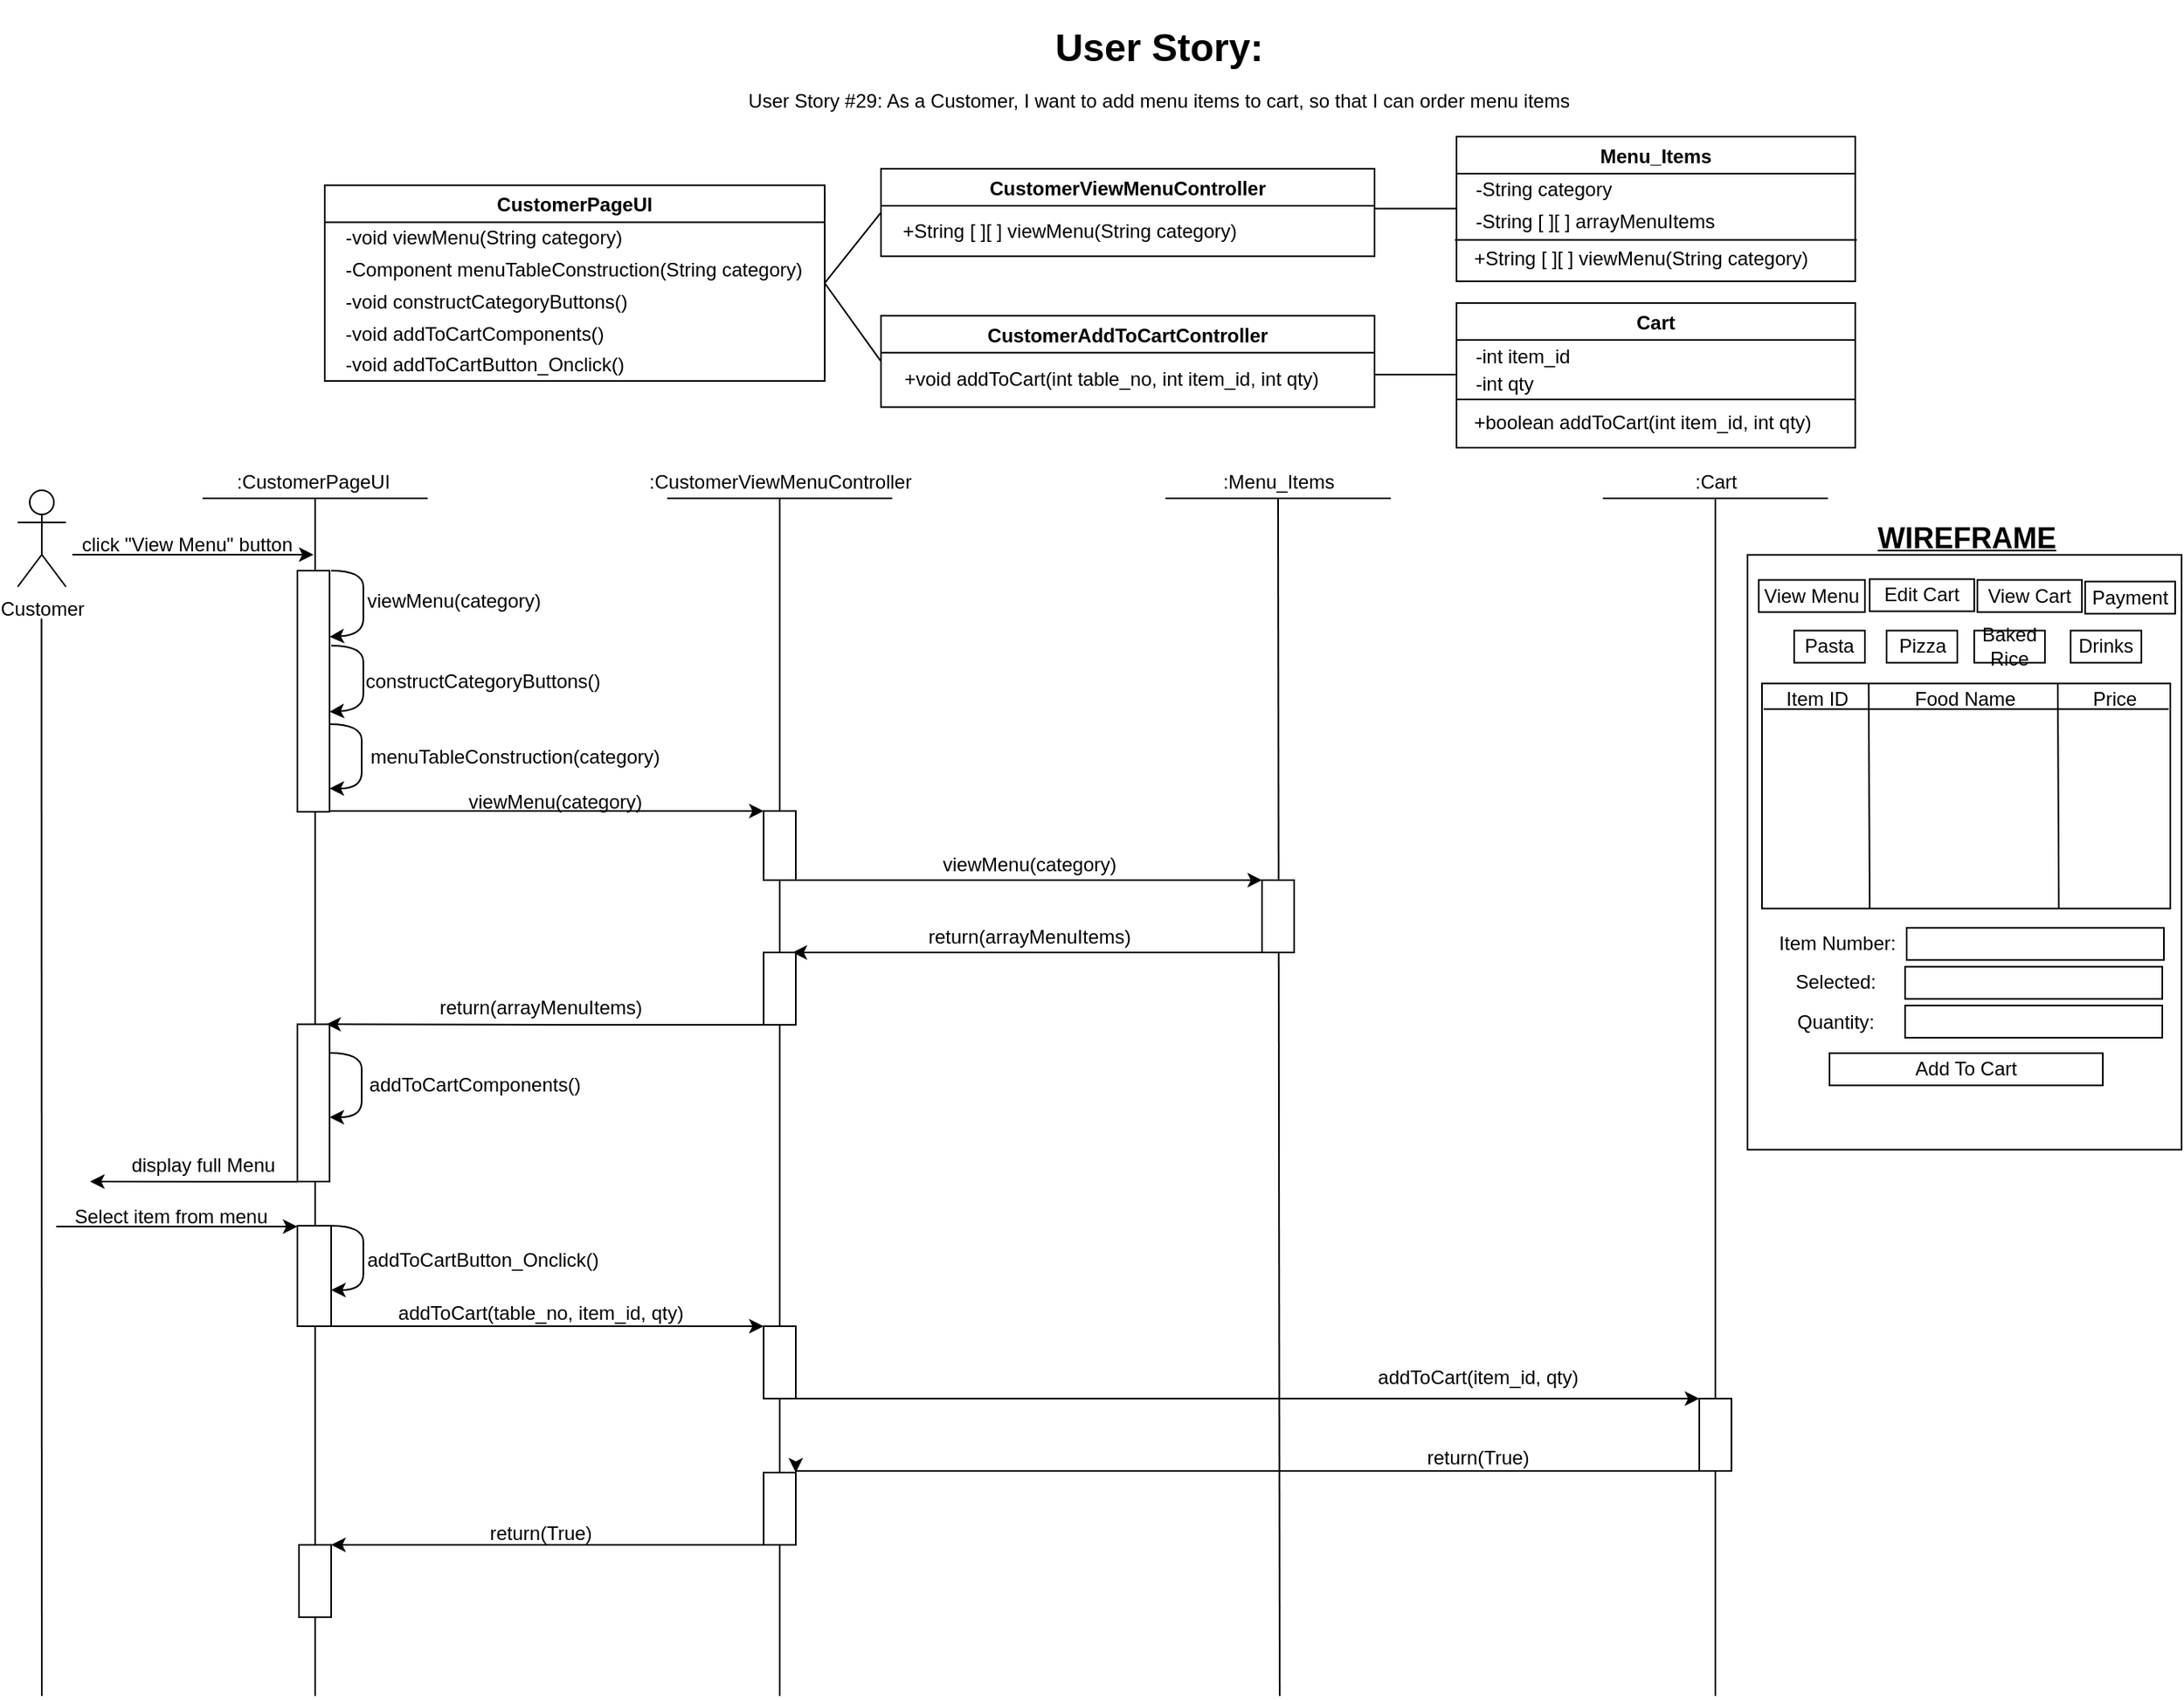 <mxfile version="17.4.2" type="device"><diagram id="kgpKYQtTHZ0yAKxKKP6v" name="Page-1"><mxGraphModel dx="1579" dy="1915" grid="1" gridSize="10" guides="1" tooltips="1" connect="1" arrows="1" fold="1" page="1" pageScale="1" pageWidth="1100" pageHeight="850" math="0" shadow="0"><root><mxCell id="0"/><mxCell id="1" parent="0"/><mxCell id="3pkiMZ76L7Jx5bTfX0Fe-14" value="Cart" style="swimlane;" vertex="1" parent="1"><mxGeometry x="920" y="163.55" width="248" height="90" as="geometry"/></mxCell><mxCell id="3pkiMZ76L7Jx5bTfX0Fe-18" value="-int item_id" style="text;html=1;align=left;verticalAlign=middle;resizable=0;points=[];autosize=1;strokeColor=none;fillColor=none;" vertex="1" parent="3pkiMZ76L7Jx5bTfX0Fe-14"><mxGeometry x="10" y="23" width="70" height="20" as="geometry"/></mxCell><mxCell id="3pkiMZ76L7Jx5bTfX0Fe-21" value="-int qty" style="text;html=1;align=left;verticalAlign=middle;resizable=0;points=[];autosize=1;strokeColor=none;fillColor=none;" vertex="1" parent="3pkiMZ76L7Jx5bTfX0Fe-14"><mxGeometry x="10" y="40" width="50" height="20" as="geometry"/></mxCell><mxCell id="3pkiMZ76L7Jx5bTfX0Fe-15" value="" style="endArrow=none;html=1;rounded=0;entryX=1;entryY=0.75;entryDx=0;entryDy=0;exitX=0;exitY=0.75;exitDx=0;exitDy=0;" edge="1" parent="3pkiMZ76L7Jx5bTfX0Fe-14"><mxGeometry width="50" height="50" relative="1" as="geometry"><mxPoint y="60" as="sourcePoint"/><mxPoint x="248" y="60" as="targetPoint"/></mxGeometry></mxCell><mxCell id="jZgrcrFYeaZh8gr0yXMg-41" value="" style="rounded=0;whiteSpace=wrap;html=1;" parent="1" vertex="1"><mxGeometry x="1101" y="320.17" width="270" height="370" as="geometry"/></mxCell><mxCell id="jZgrcrFYeaZh8gr0yXMg-58" value="" style="endArrow=none;html=1;rounded=0;fontSize=17;" parent="1" edge="1"><mxGeometry width="50" height="50" relative="1" as="geometry"><mxPoint x="210" y="1030" as="sourcePoint"/><mxPoint x="210" y="285.5" as="targetPoint"/></mxGeometry></mxCell><mxCell id="jZgrcrFYeaZh8gr0yXMg-2" value="CustomerPageUI" style="swimlane;" parent="1" vertex="1"><mxGeometry x="216" y="90.21" width="311" height="121.79" as="geometry"/></mxCell><mxCell id="jZgrcrFYeaZh8gr0yXMg-3" value="-void viewMenu(String category)" style="text;html=1;align=left;verticalAlign=middle;resizable=0;points=[];autosize=1;strokeColor=none;fillColor=none;" parent="jZgrcrFYeaZh8gr0yXMg-2" vertex="1"><mxGeometry x="11" y="23" width="190" height="20" as="geometry"/></mxCell><mxCell id="UyJxPFIOWj1iNq7rBaPs-1" value="-Component menuTableConstruction(String category)" style="text;html=1;align=left;verticalAlign=middle;resizable=0;points=[];autosize=1;strokeColor=none;fillColor=none;" parent="jZgrcrFYeaZh8gr0yXMg-2" vertex="1"><mxGeometry x="11" y="43" width="300" height="20" as="geometry"/></mxCell><mxCell id="3pkiMZ76L7Jx5bTfX0Fe-1" value="-void constructCategoryButtons()" style="text;html=1;align=left;verticalAlign=middle;resizable=0;points=[];autosize=1;strokeColor=none;fillColor=none;" vertex="1" parent="jZgrcrFYeaZh8gr0yXMg-2"><mxGeometry x="11" y="63" width="190" height="20" as="geometry"/></mxCell><mxCell id="3pkiMZ76L7Jx5bTfX0Fe-9" value="-void addToCartComponents()" style="text;html=1;align=left;verticalAlign=middle;resizable=0;points=[];autosize=1;strokeColor=none;fillColor=none;" vertex="1" parent="jZgrcrFYeaZh8gr0yXMg-2"><mxGeometry x="11" y="83" width="180" height="20" as="geometry"/></mxCell><mxCell id="3pkiMZ76L7Jx5bTfX0Fe-10" value="-void addToCartButton_Onclick()" style="text;html=1;align=left;verticalAlign=middle;resizable=0;points=[];autosize=1;strokeColor=none;fillColor=none;" vertex="1" parent="jZgrcrFYeaZh8gr0yXMg-2"><mxGeometry x="11" y="101.79" width="190" height="20" as="geometry"/></mxCell><mxCell id="jZgrcrFYeaZh8gr0yXMg-6" value="CustomerViewMenuController" style="swimlane;startSize=23;" parent="1" vertex="1"><mxGeometry x="562" y="80" width="307" height="54.32" as="geometry"/></mxCell><mxCell id="jZgrcrFYeaZh8gr0yXMg-7" value="&lt;div style=&quot;text-align: left&quot;&gt;+String [ ][ ] viewMenu(String category)&lt;/div&gt;" style="text;html=1;align=center;verticalAlign=middle;resizable=0;points=[];autosize=1;strokeColor=none;fillColor=none;" parent="jZgrcrFYeaZh8gr0yXMg-6" vertex="1"><mxGeometry x="7" y="28.75" width="220" height="20" as="geometry"/></mxCell><mxCell id="jZgrcrFYeaZh8gr0yXMg-8" value="Menu_Items" style="swimlane;" parent="1" vertex="1"><mxGeometry x="920" y="60.0" width="248" height="90" as="geometry"/></mxCell><mxCell id="jZgrcrFYeaZh8gr0yXMg-12" value="" style="endArrow=none;html=1;rounded=0;" parent="jZgrcrFYeaZh8gr0yXMg-8" edge="1"><mxGeometry width="50" height="50" relative="1" as="geometry"><mxPoint x="-1" y="64.25" as="sourcePoint"/><mxPoint x="249" y="64.25" as="targetPoint"/></mxGeometry></mxCell><mxCell id="jZgrcrFYeaZh8gr0yXMg-13" value="&lt;div style=&quot;text-align: justify&quot;&gt;+String [ ][ ] viewMenu(String category)&lt;/div&gt;" style="text;html=1;align=left;verticalAlign=middle;resizable=0;points=[];autosize=1;strokeColor=none;fillColor=none;" parent="jZgrcrFYeaZh8gr0yXMg-8" vertex="1"><mxGeometry x="9" y="66" width="220" height="20" as="geometry"/></mxCell><mxCell id="8a033JhcUuYnLw-s18lT-4" value="-String [ ][ ] arrayMenuItems" style="text;html=1;align=left;verticalAlign=middle;resizable=0;points=[];autosize=1;strokeColor=none;fillColor=none;" parent="jZgrcrFYeaZh8gr0yXMg-8" vertex="1"><mxGeometry x="10" y="43" width="160" height="20" as="geometry"/></mxCell><mxCell id="UyJxPFIOWj1iNq7rBaPs-8" value="-String category" style="text;html=1;align=left;verticalAlign=middle;resizable=0;points=[];autosize=1;strokeColor=none;fillColor=none;" parent="jZgrcrFYeaZh8gr0yXMg-8" vertex="1"><mxGeometry x="10" y="23" width="100" height="20" as="geometry"/></mxCell><mxCell id="jZgrcrFYeaZh8gr0yXMg-15" value="" style="endArrow=none;html=1;rounded=0;exitX=1;exitY=0.5;exitDx=0;exitDy=0;entryX=0;entryY=0.5;entryDx=0;entryDy=0;" parent="1" source="jZgrcrFYeaZh8gr0yXMg-2" target="jZgrcrFYeaZh8gr0yXMg-6" edge="1"><mxGeometry width="50" height="50" relative="1" as="geometry"><mxPoint x="753" y="411.33" as="sourcePoint"/><mxPoint x="803" y="361.33" as="targetPoint"/></mxGeometry></mxCell><mxCell id="jZgrcrFYeaZh8gr0yXMg-16" value="" style="endArrow=none;html=1;rounded=0;entryX=0;entryY=0.5;entryDx=0;entryDy=0;exitX=1;exitY=0.5;exitDx=0;exitDy=0;" parent="1" edge="1"><mxGeometry width="50" height="50" relative="1" as="geometry"><mxPoint x="869" y="104.71" as="sourcePoint"/><mxPoint x="920" y="104.71" as="targetPoint"/></mxGeometry></mxCell><mxCell id="jZgrcrFYeaZh8gr0yXMg-17" style="edgeStyle=orthogonalEdgeStyle;rounded=0;orthogonalLoop=1;jettySize=auto;html=1;" parent="1" edge="1"><mxGeometry relative="1" as="geometry"><mxPoint x="209" y="320" as="targetPoint"/><Array as="points"><mxPoint x="109" y="320"/><mxPoint x="109" y="320"/></Array><mxPoint x="59" y="320" as="sourcePoint"/></mxGeometry></mxCell><mxCell id="jZgrcrFYeaZh8gr0yXMg-18" value="Customer" style="shape=umlActor;verticalLabelPosition=bottom;verticalAlign=top;html=1;outlineConnect=0;" parent="1" vertex="1"><mxGeometry x="25" y="280" width="30" height="60" as="geometry"/></mxCell><mxCell id="jZgrcrFYeaZh8gr0yXMg-19" value=":CustomerPageUI" style="text;html=1;strokeColor=none;fillColor=none;align=center;verticalAlign=middle;whiteSpace=wrap;rounded=0;" parent="1" vertex="1"><mxGeometry x="179" y="260" width="60" height="30" as="geometry"/></mxCell><mxCell id="jZgrcrFYeaZh8gr0yXMg-20" value=":CustomerViewMenuController" style="text;html=1;align=center;verticalAlign=middle;resizable=0;points=[];autosize=1;strokeColor=none;fillColor=none;" parent="1" vertex="1"><mxGeometry x="409" y="265" width="180" height="20" as="geometry"/></mxCell><mxCell id="jZgrcrFYeaZh8gr0yXMg-21" value=":Menu_Items" style="text;html=1;align=center;verticalAlign=middle;resizable=0;points=[];autosize=1;strokeColor=none;fillColor=none;" parent="1" vertex="1"><mxGeometry x="769" y="265" width="80" height="20" as="geometry"/></mxCell><mxCell id="jZgrcrFYeaZh8gr0yXMg-22" value="" style="endArrow=none;html=1;rounded=0;" parent="1" edge="1"><mxGeometry width="50" height="50" relative="1" as="geometry"><mxPoint x="140" y="285" as="sourcePoint"/><mxPoint x="280.0" y="285" as="targetPoint"/></mxGeometry></mxCell><mxCell id="jZgrcrFYeaZh8gr0yXMg-23" value="" style="endArrow=none;html=1;rounded=0;" parent="1" edge="1"><mxGeometry width="50" height="50" relative="1" as="geometry"><mxPoint x="429.0" y="285" as="sourcePoint"/><mxPoint x="569" y="285" as="targetPoint"/></mxGeometry></mxCell><mxCell id="jZgrcrFYeaZh8gr0yXMg-24" value="" style="endArrow=none;html=1;rounded=0;" parent="1" edge="1"><mxGeometry width="50" height="50" relative="1" as="geometry"><mxPoint x="739" y="285" as="sourcePoint"/><mxPoint x="879" y="285" as="targetPoint"/></mxGeometry></mxCell><mxCell id="jZgrcrFYeaZh8gr0yXMg-27" value="" style="endArrow=classic;html=1;rounded=0;entryX=0;entryY=0;entryDx=0;entryDy=0;" parent="1" edge="1"><mxGeometry width="50" height="50" relative="1" as="geometry"><mxPoint x="209" y="479.5" as="sourcePoint"/><mxPoint x="489" y="479.5" as="targetPoint"/></mxGeometry></mxCell><mxCell id="jZgrcrFYeaZh8gr0yXMg-28" value="&lt;div style=&quot;text-align: left&quot;&gt;&lt;span&gt;viewMenu(category)&lt;/span&gt;&lt;/div&gt;" style="text;html=1;align=center;verticalAlign=middle;resizable=0;points=[];autosize=1;strokeColor=none;fillColor=none;" parent="1" vertex="1"><mxGeometry x="299" y="463.5" width="120" height="20" as="geometry"/></mxCell><mxCell id="jZgrcrFYeaZh8gr0yXMg-29" style="edgeStyle=orthogonalEdgeStyle;rounded=0;orthogonalLoop=1;jettySize=auto;html=1;exitX=1;exitY=1;exitDx=0;exitDy=0;entryX=0;entryY=0;entryDx=0;entryDy=0;" parent="1" source="jZgrcrFYeaZh8gr0yXMg-57" target="jZgrcrFYeaZh8gr0yXMg-53" edge="1"><mxGeometry relative="1" as="geometry"><Array as="points"><mxPoint x="723" y="522.5"/><mxPoint x="723" y="522.5"/></Array><mxPoint x="509" y="527.5" as="sourcePoint"/></mxGeometry></mxCell><mxCell id="jZgrcrFYeaZh8gr0yXMg-30" value="" style="endArrow=none;html=1;rounded=0;startArrow=none;entryX=0.5;entryY=1;entryDx=0;entryDy=0;entryPerimeter=0;" parent="1" source="jZgrcrFYeaZh8gr0yXMg-100" target="jZgrcrFYeaZh8gr0yXMg-20" edge="1"><mxGeometry width="50" height="50" relative="1" as="geometry"><mxPoint x="499" y="962.5" as="sourcePoint"/><mxPoint x="497" y="280" as="targetPoint"/></mxGeometry></mxCell><mxCell id="jZgrcrFYeaZh8gr0yXMg-31" value="&lt;div style=&quot;text-align: justify&quot;&gt;&lt;span&gt;viewMenu(category)&lt;/span&gt;&lt;/div&gt;" style="text;html=1;align=center;verticalAlign=middle;resizable=0;points=[];autosize=1;strokeColor=none;fillColor=none;" parent="1" vertex="1"><mxGeometry x="594" y="502.5" width="120" height="20" as="geometry"/></mxCell><mxCell id="jZgrcrFYeaZh8gr0yXMg-34" value="" style="endArrow=none;html=1;rounded=0;entryX=0.5;entryY=0.982;entryDx=0;entryDy=0;entryPerimeter=0;" parent="1" target="jZgrcrFYeaZh8gr0yXMg-21" edge="1"><mxGeometry width="50" height="50" relative="1" as="geometry"><mxPoint x="810" y="1030" as="sourcePoint"/><mxPoint x="809" y="290" as="targetPoint"/></mxGeometry></mxCell><mxCell id="jZgrcrFYeaZh8gr0yXMg-42" value="View Menu" style="rounded=0;whiteSpace=wrap;html=1;" parent="1" vertex="1"><mxGeometry x="1108" y="335.76" width="66" height="20" as="geometry"/></mxCell><mxCell id="jZgrcrFYeaZh8gr0yXMg-44" value="Edit Cart" style="rounded=0;whiteSpace=wrap;html=1;" parent="1" vertex="1"><mxGeometry x="1177" y="335.26" width="65" height="20" as="geometry"/></mxCell><mxCell id="jZgrcrFYeaZh8gr0yXMg-45" value="View Cart" style="rounded=0;whiteSpace=wrap;html=1;" parent="1" vertex="1"><mxGeometry x="1244" y="335.76" width="65" height="20" as="geometry"/></mxCell><mxCell id="jZgrcrFYeaZh8gr0yXMg-46" value="Payment" style="rounded=0;whiteSpace=wrap;html=1;" parent="1" vertex="1"><mxGeometry x="1311" y="336.76" width="56" height="20" as="geometry"/></mxCell><mxCell id="jZgrcrFYeaZh8gr0yXMg-51" value="Add To Cart" style="rounded=0;whiteSpace=wrap;html=1;" parent="1" vertex="1"><mxGeometry x="1152" y="630.17" width="170" height="20" as="geometry"/></mxCell><mxCell id="jZgrcrFYeaZh8gr0yXMg-52" value="&lt;b&gt;&lt;u&gt;&lt;font style=&quot;font-size: 18px&quot;&gt;WIREFRAME&lt;/font&gt;&lt;/u&gt;&lt;/b&gt;" style="text;html=1;align=center;verticalAlign=middle;resizable=0;points=[];autosize=1;strokeColor=none;fillColor=none;" parent="1" vertex="1"><mxGeometry x="1172" y="300.17" width="130" height="20" as="geometry"/></mxCell><mxCell id="jZgrcrFYeaZh8gr0yXMg-102" style="edgeStyle=orthogonalEdgeStyle;rounded=0;orthogonalLoop=1;jettySize=auto;html=1;exitX=0;exitY=1;exitDx=0;exitDy=0;entryX=0.5;entryY=0;entryDx=0;entryDy=0;fontSize=12;" parent="1" edge="1"><mxGeometry relative="1" as="geometry"><mxPoint x="807" y="567.5" as="sourcePoint"/><mxPoint x="507" y="567.5" as="targetPoint"/><Array as="points"><mxPoint x="663" y="567.5"/><mxPoint x="663" y="567.5"/></Array></mxGeometry></mxCell><mxCell id="jZgrcrFYeaZh8gr0yXMg-53" value="" style="rounded=0;whiteSpace=wrap;html=1;" parent="1" vertex="1"><mxGeometry x="799" y="522.5" width="20" height="45" as="geometry"/></mxCell><mxCell id="jZgrcrFYeaZh8gr0yXMg-54" value="click &quot;View Menu&quot; button" style="text;html=1;align=center;verticalAlign=middle;resizable=0;points=[];autosize=1;strokeColor=none;fillColor=none;" parent="1" vertex="1"><mxGeometry x="55" y="304" width="150" height="20" as="geometry"/></mxCell><mxCell id="jZgrcrFYeaZh8gr0yXMg-57" value="" style="rounded=0;whiteSpace=wrap;html=1;" parent="1" vertex="1"><mxGeometry x="489" y="479.5" width="20" height="43" as="geometry"/></mxCell><mxCell id="jZgrcrFYeaZh8gr0yXMg-63" value="" style="curved=1;endArrow=classic;html=1;rounded=0;entryX=0.95;entryY=0.392;entryDx=0;entryDy=0;exitX=1;exitY=0;exitDx=0;exitDy=0;entryPerimeter=0;" parent="1" edge="1"><mxGeometry width="50" height="50" relative="1" as="geometry"><mxPoint x="220" y="330" as="sourcePoint"/><mxPoint x="219.0" y="371.16" as="targetPoint"/><Array as="points"><mxPoint x="240" y="330"/><mxPoint x="240" y="350"/><mxPoint x="240" y="370"/></Array></mxGeometry></mxCell><mxCell id="jZgrcrFYeaZh8gr0yXMg-64" value="" style="rounded=0;whiteSpace=wrap;html=1;" parent="1" vertex="1"><mxGeometry x="199" y="330" width="20" height="150" as="geometry"/></mxCell><mxCell id="jZgrcrFYeaZh8gr0yXMg-65" value="&lt;span style=&quot;font-size: 12px&quot;&gt;viewMenu(category)&lt;/span&gt;" style="text;html=1;align=center;verticalAlign=middle;resizable=0;points=[];autosize=1;strokeColor=none;fillColor=none;fontSize=16;" parent="1" vertex="1"><mxGeometry x="236" y="332.09" width="120" height="30" as="geometry"/></mxCell><mxCell id="jZgrcrFYeaZh8gr0yXMg-84" value="" style="rounded=0;whiteSpace=wrap;html=1;" parent="1" vertex="1"><mxGeometry x="1110" y="400.17" width="254" height="140" as="geometry"/></mxCell><mxCell id="jZgrcrFYeaZh8gr0yXMg-81" value="Item Number:" style="text;html=1;strokeColor=none;fillColor=none;align=center;verticalAlign=middle;whiteSpace=wrap;rounded=0;" parent="1" vertex="1"><mxGeometry x="1114" y="548" width="86" height="28.33" as="geometry"/></mxCell><mxCell id="jZgrcrFYeaZh8gr0yXMg-82" value="" style="rounded=0;whiteSpace=wrap;html=1;" parent="1" vertex="1"><mxGeometry x="1200" y="552.17" width="160" height="20" as="geometry"/></mxCell><mxCell id="jZgrcrFYeaZh8gr0yXMg-85" value="Item ID" style="text;html=1;align=center;verticalAlign=middle;resizable=0;points=[];autosize=1;strokeColor=none;fillColor=none;" parent="1" vertex="1"><mxGeometry x="1119" y="400.17" width="50" height="20" as="geometry"/></mxCell><mxCell id="jZgrcrFYeaZh8gr0yXMg-86" value="Food Name" style="text;html=1;align=center;verticalAlign=middle;resizable=0;points=[];autosize=1;strokeColor=none;fillColor=none;" parent="1" vertex="1"><mxGeometry x="1196" y="400.17" width="80" height="20" as="geometry"/></mxCell><mxCell id="jZgrcrFYeaZh8gr0yXMg-88" value="Price" style="text;html=1;align=center;verticalAlign=middle;resizable=0;points=[];autosize=1;strokeColor=none;fillColor=none;" parent="1" vertex="1"><mxGeometry x="1309" y="400.17" width="40" height="20" as="geometry"/></mxCell><mxCell id="jZgrcrFYeaZh8gr0yXMg-90" value="" style="endArrow=none;html=1;rounded=0;entryX=0.033;entryY=-0.067;entryDx=0;entryDy=0;entryPerimeter=0;exitX=0.194;exitY=0.99;exitDx=0;exitDy=0;exitPerimeter=0;" parent="1" edge="1"><mxGeometry width="50" height="50" relative="1" as="geometry"><mxPoint x="1176.996" y="540.17" as="sourcePoint"/><mxPoint x="1176.36" y="400.23" as="targetPoint"/></mxGeometry></mxCell><mxCell id="jZgrcrFYeaZh8gr0yXMg-92" value="" style="endArrow=none;html=1;rounded=0;entryX=0.033;entryY=-0.067;entryDx=0;entryDy=0;entryPerimeter=0;exitX=0.194;exitY=0.99;exitDx=0;exitDy=0;exitPerimeter=0;" parent="1" edge="1"><mxGeometry width="50" height="50" relative="1" as="geometry"><mxPoint x="1294.636" y="540.11" as="sourcePoint"/><mxPoint x="1294" y="400.17" as="targetPoint"/></mxGeometry></mxCell><mxCell id="jZgrcrFYeaZh8gr0yXMg-94" value="" style="endArrow=none;html=1;rounded=0;exitX=0.194;exitY=0.99;exitDx=0;exitDy=0;exitPerimeter=0;" parent="1" edge="1"><mxGeometry width="50" height="50" relative="1" as="geometry"><mxPoint x="1110.996" y="416.17" as="sourcePoint"/><mxPoint x="1363" y="416.17" as="targetPoint"/></mxGeometry></mxCell><mxCell id="jZgrcrFYeaZh8gr0yXMg-99" value="&lt;h1&gt;User Story:&lt;br&gt;&lt;font style=&quot;font-size: 12px ; font-weight: normal&quot;&gt;User Story #29: As a Customer, I want to add menu items to cart, so that I can order menu items&lt;/font&gt;&lt;/h1&gt;" style="text;html=1;strokeColor=none;fillColor=none;spacing=5;spacingTop=-20;whiteSpace=wrap;overflow=hidden;rounded=0;align=center;" parent="1" vertex="1"><mxGeometry x="445" y="-15" width="580" height="75" as="geometry"/></mxCell><mxCell id="jZgrcrFYeaZh8gr0yXMg-100" value="" style="rounded=0;whiteSpace=wrap;html=1;" parent="1" vertex="1"><mxGeometry x="489" y="567.5" width="20" height="45" as="geometry"/></mxCell><mxCell id="jZgrcrFYeaZh8gr0yXMg-101" value="" style="endArrow=none;html=1;rounded=0;startArrow=none;entryX=0.5;entryY=1;entryDx=0;entryDy=0;entryPerimeter=0;" parent="1" target="jZgrcrFYeaZh8gr0yXMg-100" edge="1"><mxGeometry width="50" height="50" relative="1" as="geometry"><mxPoint x="499" y="1030" as="sourcePoint"/><mxPoint x="499" y="274.27" as="targetPoint"/></mxGeometry></mxCell><mxCell id="jZgrcrFYeaZh8gr0yXMg-103" value="return(arrayMenuItems)" style="text;html=1;align=center;verticalAlign=middle;resizable=0;points=[];autosize=1;strokeColor=none;fillColor=none;fontSize=12;" parent="1" vertex="1"><mxGeometry x="584" y="547.83" width="140" height="20" as="geometry"/></mxCell><mxCell id="jZgrcrFYeaZh8gr0yXMg-104" style="edgeStyle=orthogonalEdgeStyle;rounded=0;orthogonalLoop=1;jettySize=auto;html=1;entryX=0.5;entryY=0;entryDx=0;entryDy=0;fontSize=12;" parent="1" edge="1"><mxGeometry relative="1" as="geometry"><mxPoint x="493" y="612.5" as="sourcePoint"/><mxPoint x="217" y="612.17" as="targetPoint"/><Array as="points"><mxPoint x="373" y="612.17"/><mxPoint x="373" y="612.17"/></Array></mxGeometry></mxCell><mxCell id="jZgrcrFYeaZh8gr0yXMg-105" value="" style="rounded=0;whiteSpace=wrap;html=1;" parent="1" vertex="1"><mxGeometry x="199" y="612.17" width="20" height="97.83" as="geometry"/></mxCell><mxCell id="zjGWkaBwXdOVX580WXJV-7" value="" style="endArrow=none;html=1;rounded=0;" parent="1" edge="1"><mxGeometry width="50" height="50" relative="1" as="geometry"><mxPoint x="40" y="1030" as="sourcePoint"/><mxPoint x="39.8" y="359.77" as="targetPoint"/></mxGeometry></mxCell><mxCell id="8a033JhcUuYnLw-s18lT-1" value="" style="curved=1;endArrow=classic;html=1;rounded=0;entryX=1;entryY=1;entryDx=0;entryDy=0;exitX=1;exitY=0;exitDx=0;exitDy=0;" parent="1" edge="1"><mxGeometry width="50" height="50" relative="1" as="geometry"><mxPoint x="219" y="425.5" as="sourcePoint"/><mxPoint x="219" y="465.5" as="targetPoint"/><Array as="points"><mxPoint x="239" y="425.5"/><mxPoint x="239" y="445.5"/><mxPoint x="239" y="465.5"/></Array></mxGeometry></mxCell><mxCell id="8a033JhcUuYnLw-s18lT-3" value="&lt;span style=&quot;font-size: 12px&quot;&gt;menuTableConstruction(category)&lt;/span&gt;" style="text;html=1;align=center;verticalAlign=middle;resizable=0;points=[];autosize=1;strokeColor=none;fillColor=none;fontSize=16;" parent="1" vertex="1"><mxGeometry x="234" y="428.5" width="200" height="30" as="geometry"/></mxCell><mxCell id="UyJxPFIOWj1iNq7rBaPs-9" value="" style="endArrow=classic;html=1;rounded=0;" parent="1" edge="1"><mxGeometry width="50" height="50" relative="1" as="geometry"><mxPoint x="199" y="710.17" as="sourcePoint"/><mxPoint x="70" y="710" as="targetPoint"/></mxGeometry></mxCell><mxCell id="UyJxPFIOWj1iNq7rBaPs-10" value="display full Menu" style="text;html=1;align=center;verticalAlign=middle;resizable=0;points=[];autosize=1;strokeColor=none;fillColor=none;" parent="1" vertex="1"><mxGeometry x="90" y="690.17" width="100" height="20" as="geometry"/></mxCell><mxCell id="UyJxPFIOWj1iNq7rBaPs-11" value="Pasta" style="rounded=0;whiteSpace=wrap;html=1;" parent="1" vertex="1"><mxGeometry x="1130" y="367.26" width="44" height="20" as="geometry"/></mxCell><mxCell id="UyJxPFIOWj1iNq7rBaPs-12" value="Pizza" style="rounded=0;whiteSpace=wrap;html=1;" parent="1" vertex="1"><mxGeometry x="1187.5" y="367.26" width="44" height="20" as="geometry"/></mxCell><mxCell id="UyJxPFIOWj1iNq7rBaPs-13" value="Baked Rice" style="rounded=0;whiteSpace=wrap;html=1;" parent="1" vertex="1"><mxGeometry x="1242" y="367.26" width="44" height="20" as="geometry"/></mxCell><mxCell id="UyJxPFIOWj1iNq7rBaPs-14" value="Drinks" style="rounded=0;whiteSpace=wrap;html=1;" parent="1" vertex="1"><mxGeometry x="1302" y="367.26" width="44" height="20" as="geometry"/></mxCell><mxCell id="UyJxPFIOWj1iNq7rBaPs-18" value="Selected:" style="text;html=1;strokeColor=none;fillColor=none;align=center;verticalAlign=middle;whiteSpace=wrap;rounded=0;" parent="1" vertex="1"><mxGeometry x="1113" y="572.17" width="86" height="28.33" as="geometry"/></mxCell><mxCell id="UyJxPFIOWj1iNq7rBaPs-19" value="" style="rounded=0;whiteSpace=wrap;html=1;" parent="1" vertex="1"><mxGeometry x="1199" y="576.34" width="160" height="20" as="geometry"/></mxCell><mxCell id="UyJxPFIOWj1iNq7rBaPs-20" value="Quantity:" style="text;html=1;strokeColor=none;fillColor=none;align=center;verticalAlign=middle;whiteSpace=wrap;rounded=0;" parent="1" vertex="1"><mxGeometry x="1113" y="596.34" width="86" height="28.33" as="geometry"/></mxCell><mxCell id="UyJxPFIOWj1iNq7rBaPs-21" value="" style="rounded=0;whiteSpace=wrap;html=1;" parent="1" vertex="1"><mxGeometry x="1199" y="600.51" width="160" height="20" as="geometry"/></mxCell><mxCell id="3pkiMZ76L7Jx5bTfX0Fe-4" value="return(arrayMenuItems)" style="text;html=1;align=center;verticalAlign=middle;resizable=0;points=[];autosize=1;strokeColor=none;fillColor=none;fontSize=12;" vertex="1" parent="1"><mxGeometry x="280" y="592.0" width="140" height="20" as="geometry"/></mxCell><mxCell id="3pkiMZ76L7Jx5bTfX0Fe-5" value="" style="curved=1;endArrow=classic;html=1;rounded=0;entryX=0.95;entryY=0.392;entryDx=0;entryDy=0;exitX=1;exitY=0;exitDx=0;exitDy=0;entryPerimeter=0;" edge="1" parent="1"><mxGeometry width="50" height="50" relative="1" as="geometry"><mxPoint x="220" y="376.59" as="sourcePoint"/><mxPoint x="219.0" y="417.75" as="targetPoint"/><Array as="points"><mxPoint x="240" y="376.59"/><mxPoint x="240" y="396.59"/><mxPoint x="240" y="416.59"/></Array></mxGeometry></mxCell><mxCell id="3pkiMZ76L7Jx5bTfX0Fe-6" value="&lt;span style=&quot;font-size: 12px&quot;&gt;constructCategoryButtons()&lt;/span&gt;" style="text;html=1;align=center;verticalAlign=middle;resizable=0;points=[];autosize=1;strokeColor=none;fillColor=none;fontSize=16;" vertex="1" parent="1"><mxGeometry x="234" y="382.09" width="160" height="30" as="geometry"/></mxCell><mxCell id="3pkiMZ76L7Jx5bTfX0Fe-7" value="" style="curved=1;endArrow=classic;html=1;rounded=0;entryX=1;entryY=1;entryDx=0;entryDy=0;exitX=1;exitY=0;exitDx=0;exitDy=0;" edge="1" parent="1"><mxGeometry width="50" height="50" relative="1" as="geometry"><mxPoint x="219" y="630" as="sourcePoint"/><mxPoint x="219" y="670" as="targetPoint"/><Array as="points"><mxPoint x="239" y="630"/><mxPoint x="239" y="650"/><mxPoint x="239" y="670"/></Array></mxGeometry></mxCell><mxCell id="3pkiMZ76L7Jx5bTfX0Fe-8" value="&lt;span style=&quot;font-size: 12px&quot;&gt;addToCartComponents()&lt;/span&gt;" style="text;html=1;align=center;verticalAlign=middle;resizable=0;points=[];autosize=1;strokeColor=none;fillColor=none;fontSize=16;" vertex="1" parent="1"><mxGeometry x="234" y="633" width="150" height="30" as="geometry"/></mxCell><mxCell id="3pkiMZ76L7Jx5bTfX0Fe-11" value="CustomerAddToCartController" style="swimlane;startSize=23;" vertex="1" parent="1"><mxGeometry x="562" y="171.42" width="307" height="56.79" as="geometry"/></mxCell><mxCell id="3pkiMZ76L7Jx5bTfX0Fe-12" value="&lt;div style=&quot;text-align: left&quot;&gt;+void addToCart(int table_no, int item_id, int qty)&lt;/div&gt;" style="text;html=1;align=center;verticalAlign=middle;resizable=0;points=[];autosize=1;strokeColor=none;fillColor=none;" vertex="1" parent="3pkiMZ76L7Jx5bTfX0Fe-11"><mxGeometry x="8" y="29.32" width="270" height="20" as="geometry"/></mxCell><mxCell id="3pkiMZ76L7Jx5bTfX0Fe-13" value="" style="endArrow=none;html=1;rounded=0;entryX=0;entryY=0.5;entryDx=0;entryDy=0;exitX=1;exitY=0.5;exitDx=0;exitDy=0;" edge="1" parent="1" source="jZgrcrFYeaZh8gr0yXMg-2" target="3pkiMZ76L7Jx5bTfX0Fe-11"><mxGeometry width="50" height="50" relative="1" as="geometry"><mxPoint x="536" y="180.21" as="sourcePoint"/><mxPoint x="572" y="115.0" as="targetPoint"/></mxGeometry></mxCell><mxCell id="3pkiMZ76L7Jx5bTfX0Fe-22" value="" style="endArrow=none;html=1;rounded=0;entryX=0;entryY=0.5;entryDx=0;entryDy=0;exitX=1;exitY=0.5;exitDx=0;exitDy=0;" edge="1" parent="1"><mxGeometry width="50" height="50" relative="1" as="geometry"><mxPoint x="869" y="207.96" as="sourcePoint"/><mxPoint x="920" y="207.96" as="targetPoint"/></mxGeometry></mxCell><mxCell id="3pkiMZ76L7Jx5bTfX0Fe-24" value=":Cart" style="text;html=1;align=center;verticalAlign=middle;resizable=0;points=[];autosize=1;strokeColor=none;fillColor=none;" vertex="1" parent="1"><mxGeometry x="1061" y="265" width="40" height="20" as="geometry"/></mxCell><mxCell id="3pkiMZ76L7Jx5bTfX0Fe-25" value="" style="endArrow=none;html=1;rounded=0;" edge="1" parent="1"><mxGeometry width="50" height="50" relative="1" as="geometry"><mxPoint x="1011" y="285" as="sourcePoint"/><mxPoint x="1151.0" y="285" as="targetPoint"/></mxGeometry></mxCell><mxCell id="3pkiMZ76L7Jx5bTfX0Fe-26" value="" style="endArrow=none;html=1;rounded=0;entryX=0.5;entryY=0.982;entryDx=0;entryDy=0;entryPerimeter=0;" edge="1" parent="1" target="3pkiMZ76L7Jx5bTfX0Fe-24"><mxGeometry width="50" height="50" relative="1" as="geometry"><mxPoint x="1081" y="1030" as="sourcePoint"/><mxPoint x="1081" y="290" as="targetPoint"/></mxGeometry></mxCell><mxCell id="3pkiMZ76L7Jx5bTfX0Fe-40" style="edgeStyle=orthogonalEdgeStyle;rounded=0;orthogonalLoop=1;jettySize=auto;html=1;exitX=0;exitY=1;exitDx=0;exitDy=0;entryX=1;entryY=0;entryDx=0;entryDy=0;" edge="1" parent="1" source="3pkiMZ76L7Jx5bTfX0Fe-27" target="3pkiMZ76L7Jx5bTfX0Fe-39"><mxGeometry relative="1" as="geometry"><Array as="points"><mxPoint x="509" y="890"/></Array></mxGeometry></mxCell><mxCell id="3pkiMZ76L7Jx5bTfX0Fe-27" value="" style="rounded=0;whiteSpace=wrap;html=1;" vertex="1" parent="1"><mxGeometry x="1071" y="845" width="20" height="45" as="geometry"/></mxCell><mxCell id="3pkiMZ76L7Jx5bTfX0Fe-35" style="edgeStyle=orthogonalEdgeStyle;rounded=0;orthogonalLoop=1;jettySize=auto;html=1;exitX=1;exitY=1;exitDx=0;exitDy=0;entryX=0;entryY=0;entryDx=0;entryDy=0;" edge="1" parent="1" source="3pkiMZ76L7Jx5bTfX0Fe-28" target="3pkiMZ76L7Jx5bTfX0Fe-34"><mxGeometry relative="1" as="geometry"><Array as="points"><mxPoint x="290" y="800"/><mxPoint x="290" y="800"/></Array></mxGeometry></mxCell><mxCell id="3pkiMZ76L7Jx5bTfX0Fe-28" value="" style="rounded=0;whiteSpace=wrap;html=1;" vertex="1" parent="1"><mxGeometry x="199" y="737.5" width="21" height="62.5" as="geometry"/></mxCell><mxCell id="3pkiMZ76L7Jx5bTfX0Fe-30" style="edgeStyle=orthogonalEdgeStyle;rounded=0;orthogonalLoop=1;jettySize=auto;html=1;" edge="1" parent="1"><mxGeometry relative="1" as="geometry"><mxPoint x="199" y="738.0" as="targetPoint"/><Array as="points"><mxPoint x="99" y="738"/><mxPoint x="99" y="738"/></Array><mxPoint x="49" y="738.0" as="sourcePoint"/></mxGeometry></mxCell><mxCell id="3pkiMZ76L7Jx5bTfX0Fe-31" value="Select item from menu" style="text;html=1;align=center;verticalAlign=middle;resizable=0;points=[];autosize=1;strokeColor=none;fillColor=none;" vertex="1" parent="1"><mxGeometry x="50" y="722" width="140" height="20" as="geometry"/></mxCell><mxCell id="3pkiMZ76L7Jx5bTfX0Fe-32" value="" style="curved=1;endArrow=classic;html=1;rounded=0;entryX=1;entryY=1;entryDx=0;entryDy=0;exitX=1;exitY=0;exitDx=0;exitDy=0;" edge="1" parent="1"><mxGeometry width="50" height="50" relative="1" as="geometry"><mxPoint x="220" y="737.5" as="sourcePoint"/><mxPoint x="220" y="777.5" as="targetPoint"/><Array as="points"><mxPoint x="240" y="737.5"/><mxPoint x="240" y="757.5"/><mxPoint x="240" y="777.5"/></Array></mxGeometry></mxCell><mxCell id="3pkiMZ76L7Jx5bTfX0Fe-33" value="&lt;span style=&quot;font-size: 12px&quot;&gt;addToCartButton_Onclick()&lt;/span&gt;" style="text;html=1;align=center;verticalAlign=middle;resizable=0;points=[];autosize=1;strokeColor=none;fillColor=none;fontSize=16;" vertex="1" parent="1"><mxGeometry x="234" y="742" width="160" height="30" as="geometry"/></mxCell><mxCell id="3pkiMZ76L7Jx5bTfX0Fe-37" style="edgeStyle=orthogonalEdgeStyle;rounded=0;orthogonalLoop=1;jettySize=auto;html=1;exitX=1;exitY=1;exitDx=0;exitDy=0;entryX=0;entryY=0;entryDx=0;entryDy=0;" edge="1" parent="1" source="3pkiMZ76L7Jx5bTfX0Fe-34" target="3pkiMZ76L7Jx5bTfX0Fe-27"><mxGeometry relative="1" as="geometry"><Array as="points"><mxPoint x="660" y="845"/><mxPoint x="660" y="845"/></Array></mxGeometry></mxCell><mxCell id="3pkiMZ76L7Jx5bTfX0Fe-34" value="" style="rounded=0;whiteSpace=wrap;html=1;" vertex="1" parent="1"><mxGeometry x="489" y="800" width="20" height="45" as="geometry"/></mxCell><mxCell id="3pkiMZ76L7Jx5bTfX0Fe-36" value="&lt;span style=&quot;font-size: 12px&quot;&gt;addToCart(table_no, item_id, qty)&lt;/span&gt;" style="text;html=1;align=center;verticalAlign=middle;resizable=0;points=[];autosize=1;strokeColor=none;fillColor=none;fontSize=16;" vertex="1" parent="1"><mxGeometry x="255" y="775" width="190" height="30" as="geometry"/></mxCell><mxCell id="3pkiMZ76L7Jx5bTfX0Fe-38" value="&lt;span style=&quot;font-size: 12px&quot;&gt;addToCart(item_id, qty)&lt;/span&gt;" style="text;html=1;align=center;verticalAlign=middle;resizable=0;points=[];autosize=1;strokeColor=none;fillColor=none;fontSize=16;" vertex="1" parent="1"><mxGeometry x="863" y="815" width="140" height="30" as="geometry"/></mxCell><mxCell id="3pkiMZ76L7Jx5bTfX0Fe-44" style="edgeStyle=orthogonalEdgeStyle;rounded=0;orthogonalLoop=1;jettySize=auto;html=1;exitX=0;exitY=1;exitDx=0;exitDy=0;entryX=1;entryY=0;entryDx=0;entryDy=0;" edge="1" parent="1" source="3pkiMZ76L7Jx5bTfX0Fe-39" target="3pkiMZ76L7Jx5bTfX0Fe-43"><mxGeometry relative="1" as="geometry"><Array as="points"><mxPoint x="420" y="936"/><mxPoint x="420" y="936"/></Array></mxGeometry></mxCell><mxCell id="3pkiMZ76L7Jx5bTfX0Fe-39" value="" style="rounded=0;whiteSpace=wrap;html=1;" vertex="1" parent="1"><mxGeometry x="489" y="891" width="20" height="45" as="geometry"/></mxCell><mxCell id="3pkiMZ76L7Jx5bTfX0Fe-19" value="&lt;div style=&quot;text-align: justify&quot;&gt;+boolean addToCart(int item_id, int qty)&lt;/div&gt;" style="text;html=1;align=left;verticalAlign=middle;resizable=0;points=[];autosize=1;strokeColor=none;fillColor=none;" vertex="1" parent="1"><mxGeometry x="929" y="228.21" width="230" height="20" as="geometry"/></mxCell><mxCell id="3pkiMZ76L7Jx5bTfX0Fe-41" value="&lt;span style=&quot;font-size: 12px&quot;&gt;return(True)&lt;/span&gt;" style="text;html=1;align=center;verticalAlign=middle;resizable=0;points=[];autosize=1;strokeColor=none;fillColor=none;fontSize=16;" vertex="1" parent="1"><mxGeometry x="893" y="865" width="80" height="30" as="geometry"/></mxCell><mxCell id="3pkiMZ76L7Jx5bTfX0Fe-43" value="" style="rounded=0;whiteSpace=wrap;html=1;" vertex="1" parent="1"><mxGeometry x="200" y="936" width="20" height="45" as="geometry"/></mxCell><mxCell id="3pkiMZ76L7Jx5bTfX0Fe-45" value="&lt;span style=&quot;font-size: 12px&quot;&gt;return(True)&lt;/span&gt;" style="text;html=1;align=center;verticalAlign=middle;resizable=0;points=[];autosize=1;strokeColor=none;fillColor=none;fontSize=16;" vertex="1" parent="1"><mxGeometry x="310" y="912" width="80" height="30" as="geometry"/></mxCell></root></mxGraphModel></diagram></mxfile>